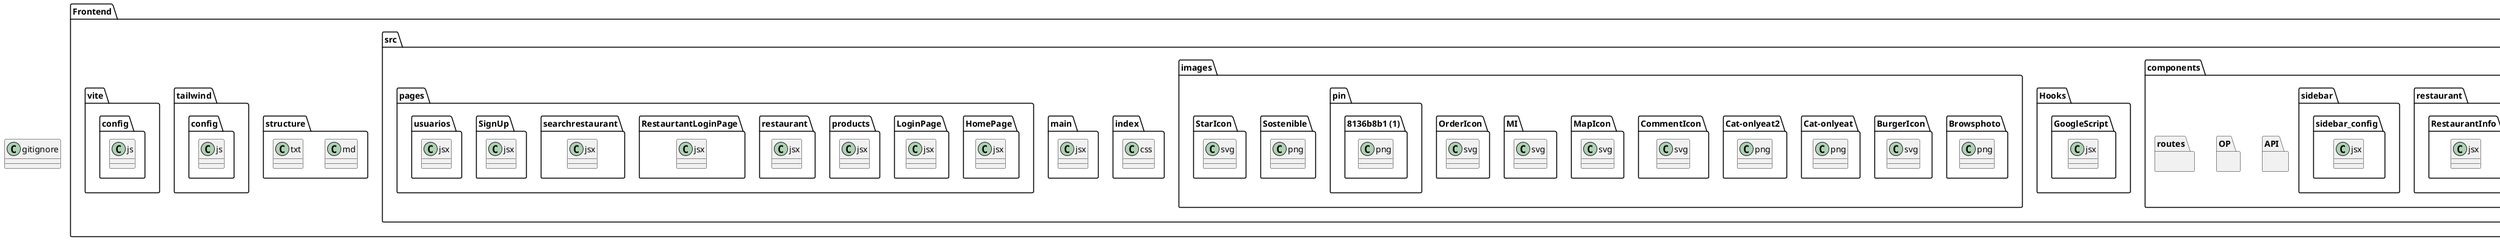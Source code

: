 @startuml OnlyEat
package "Frontend" {
  class ".eslintrc.cjs"
  class ".gitignore"
  class "index.html"
  class "package-lock.json"
  class "package.json"
  class "postcss.config.js"
  package "public" {
    class "vite.svg"
  }
  package "src" {
    class "App.css"
    class "App.jsx"
    package "assets" {
      class "react.svg"
    }
    package "components" {
      package "API" {}
      package "buttons" {
        class "button_account.jsx"
      }
      package "context" {
        class "CartContext.jsx"
        class "searchcontext.jsx"
        class "SectionContext.jsx"
      }
      package "HP" {
        class "Brows_1.jsx"
        class "Brows_2.jsx"
        class "CardsHowTo.jsx"
        class "FooterHP.jsx"
        class "howto.jsx"
        class "Navbar.jsx"
        class "OnlyPass.jsx"
        class "Searchhome.jsx"
        class "SectionHomePage.jsx"
      }
      package "OP" {}
      package "products" {
        class "Cart.jsx"
        class "list_type_prod.jsx"
        class "SearchProduct.jsx"
      }
      package "restaurant" {
        class "RestaurantInfo.jsx"
      }
      package "routes" {}
      package "sidebar" {
        class "sidebar_config.jsx"
      }
    }
    package "Hooks" {
      class "GoogleScript.jsx"
    }
    package "images" {
      class "Browsphoto.png"
      class "BurgerIcon.svg"
      class "Cat-onlyeat.png"
      class "Cat-onlyeat2.png"
      class "CommentIcon.svg"
      class "MapIcon.svg"
      class "MI.svg"
      class "OrderIcon.svg"
      class "pin.8136b8b1 (1).png"
      class "Sostenible.png"
      class "StarIcon.svg"
    }
    class "index.css"
    class "main.jsx"
    package "pages" {
      class "HomePage.jsx"
      class "LoginPage.jsx"
      class "products.jsx"
      class "restaurant.jsx"
      class "RestaurtantLoginPage.jsx"
      class "searchrestaurant.jsx"
      class "SignUp.jsx"
      class "usuarios.jsx"
    }
  }
  class "structure.md"
  class "structure.txt"
  class "tailwind.config.js"
  class "vite.config.js"
}
@enduml
